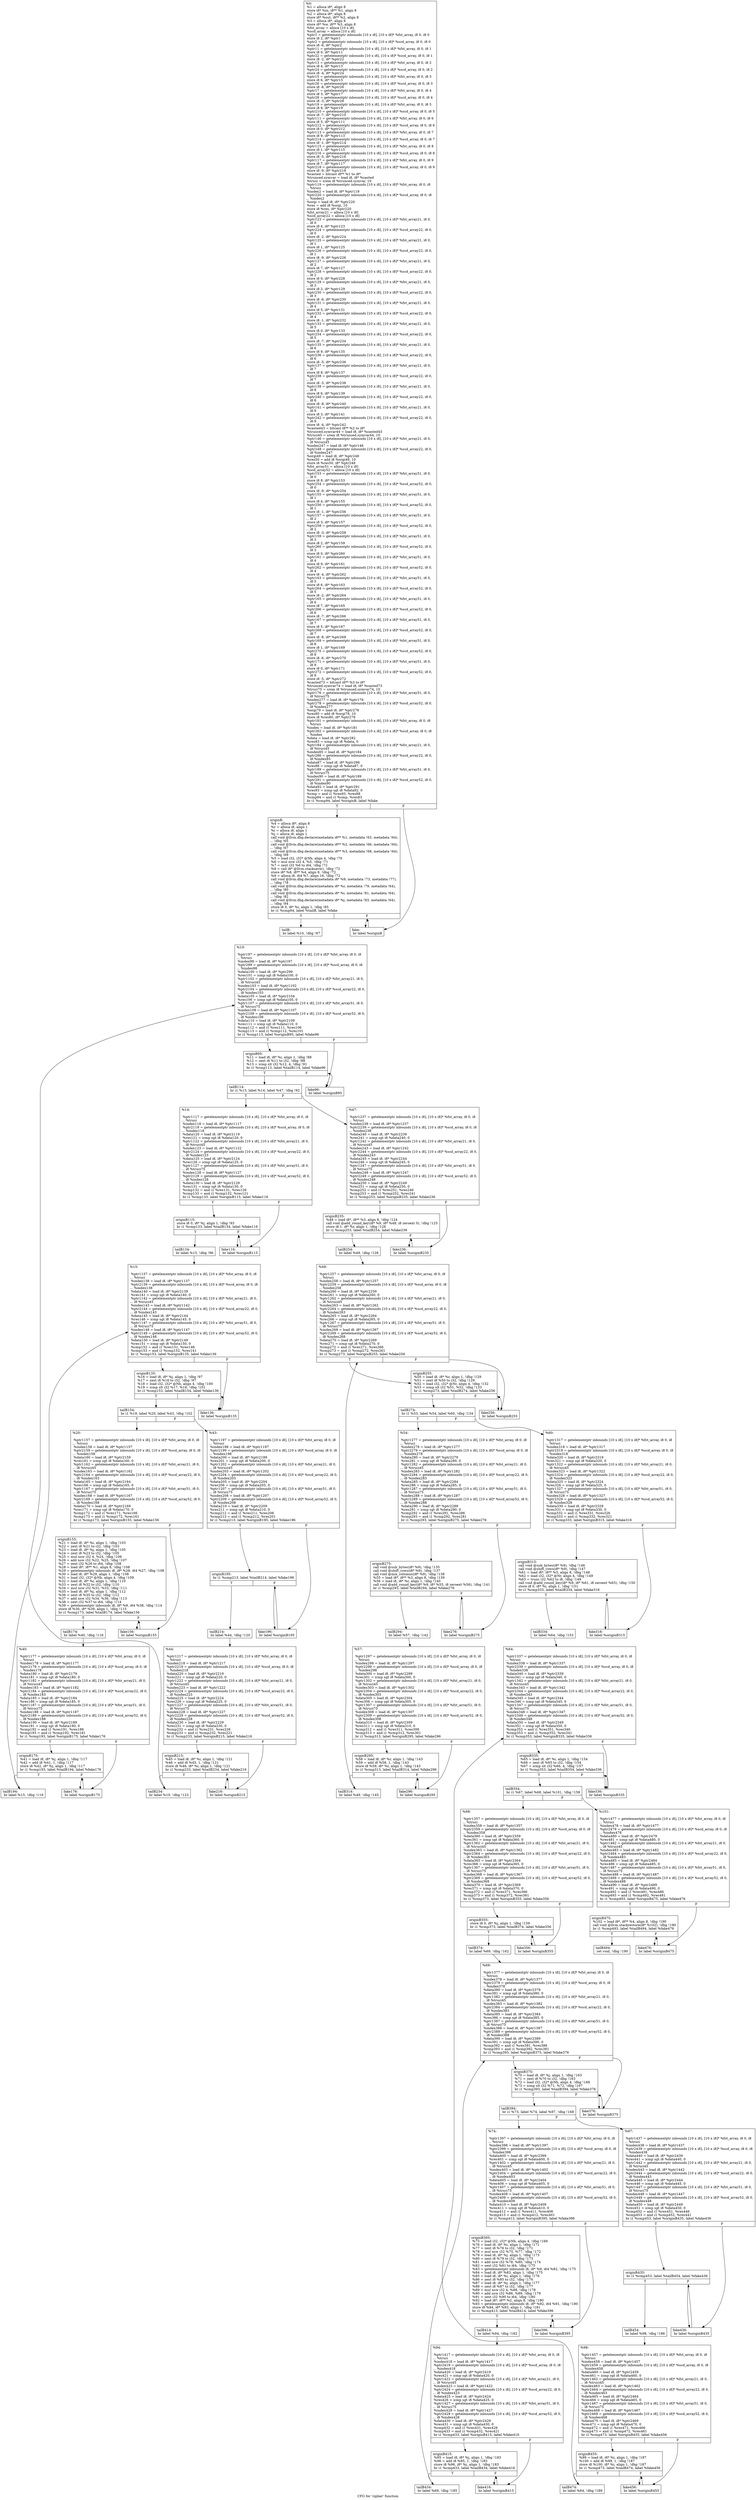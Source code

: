 digraph "CFG for 'cipher' function" {
	label="CFG for 'cipher' function";

	Node0x55a812589170 [shape=record,label="{%0:\l  %1 = alloca i8*, align 8\l  store i8* %in, i8** %1, align 8\l  %2 = alloca i8*, align 8\l  store i8* %out, i8** %2, align 8\l  %3 = alloca i8*, align 8\l  store i8* %w, i8** %3, align 8\l  %fst_array = alloca [10 x i8]\l  %scd_array = alloca [10 x i8]\l  %ptr1 = getelementptr inbounds [10 x i8], [10 x i8]* %fst_array, i8 0, i8 0\l  store i8 2, i8* %ptr1\l  %ptr2 = getelementptr inbounds [10 x i8], [10 x i8]* %scd_array, i8 0, i8 0\l  store i8 -6, i8* %ptr2\l  %ptr11 = getelementptr inbounds [10 x i8], [10 x i8]* %fst_array, i8 0, i8 1\l  store i8 0, i8* %ptr11\l  %ptr22 = getelementptr inbounds [10 x i8], [10 x i8]* %scd_array, i8 0, i8 1\l  store i8 -2, i8* %ptr22\l  %ptr13 = getelementptr inbounds [10 x i8], [10 x i8]* %fst_array, i8 0, i8 2\l  store i8 4, i8* %ptr13\l  %ptr24 = getelementptr inbounds [10 x i8], [10 x i8]* %scd_array, i8 0, i8 2\l  store i8 -4, i8* %ptr24\l  %ptr15 = getelementptr inbounds [10 x i8], [10 x i8]* %fst_array, i8 0, i8 3\l  store i8 6, i8* %ptr15\l  %ptr26 = getelementptr inbounds [10 x i8], [10 x i8]* %scd_array, i8 0, i8 3\l  store i8 -8, i8* %ptr26\l  %ptr17 = getelementptr inbounds [10 x i8], [10 x i8]* %fst_array, i8 0, i8 4\l  store i8 3, i8* %ptr17\l  %ptr28 = getelementptr inbounds [10 x i8], [10 x i8]* %scd_array, i8 0, i8 4\l  store i8 -3, i8* %ptr28\l  %ptr19 = getelementptr inbounds [10 x i8], [10 x i8]* %fst_array, i8 0, i8 5\l  store i8 8, i8* %ptr19\l  %ptr210 = getelementptr inbounds [10 x i8], [10 x i8]* %scd_array, i8 0, i8 5\l  store i8 -7, i8* %ptr210\l  %ptr111 = getelementptr inbounds [10 x i8], [10 x i8]* %fst_array, i8 0, i8 6\l  store i8 5, i8* %ptr111\l  %ptr212 = getelementptr inbounds [10 x i8], [10 x i8]* %scd_array, i8 0, i8 6\l  store i8 0, i8* %ptr212\l  %ptr113 = getelementptr inbounds [10 x i8], [10 x i8]* %fst_array, i8 0, i8 7\l  store i8 9, i8* %ptr113\l  %ptr214 = getelementptr inbounds [10 x i8], [10 x i8]* %scd_array, i8 0, i8 7\l  store i8 -1, i8* %ptr214\l  %ptr115 = getelementptr inbounds [10 x i8], [10 x i8]* %fst_array, i8 0, i8 8\l  store i8 1, i8* %ptr115\l  %ptr216 = getelementptr inbounds [10 x i8], [10 x i8]* %scd_array, i8 0, i8 8\l  store i8 -5, i8* %ptr216\l  %ptr117 = getelementptr inbounds [10 x i8], [10 x i8]* %fst_array, i8 0, i8 9\l  store i8 7, i8* %ptr117\l  %ptr218 = getelementptr inbounds [10 x i8], [10 x i8]* %scd_array, i8 0, i8 9\l  store i8 -9, i8* %ptr218\l  %casted = bitcast i8** %1 to i8*\l  %trunced.symvar = load i8, i8* %casted\l  %truci = srem i8 %trunced.symvar, 10\l  %ptr119 = getelementptr inbounds [10 x i8], [10 x i8]* %fst_array, i8 0, i8\l... %truci\l  %index2 = load i8, i8* %ptr119\l  %ptr220 = getelementptr inbounds [10 x i8], [10 x i8]* %scd_array, i8 0, i8\l... %index2\l  %orgi = load i8, i8* %ptr220\l  %res = add i8 %orgi, 10\l  store i8 %res, i8* %ptr220\l  %fst_array21 = alloca [10 x i8]\l  %scd_array22 = alloca [10 x i8]\l  %ptr123 = getelementptr inbounds [10 x i8], [10 x i8]* %fst_array21, i8 0,\l... i8 0\l  store i8 4, i8* %ptr123\l  %ptr224 = getelementptr inbounds [10 x i8], [10 x i8]* %scd_array22, i8 0,\l... i8 0\l  store i8 -2, i8* %ptr224\l  %ptr125 = getelementptr inbounds [10 x i8], [10 x i8]* %fst_array21, i8 0,\l... i8 1\l  store i8 1, i8* %ptr125\l  %ptr226 = getelementptr inbounds [10 x i8], [10 x i8]* %scd_array22, i8 0,\l... i8 1\l  store i8 -9, i8* %ptr226\l  %ptr127 = getelementptr inbounds [10 x i8], [10 x i8]* %fst_array21, i8 0,\l... i8 2\l  store i8 7, i8* %ptr127\l  %ptr228 = getelementptr inbounds [10 x i8], [10 x i8]* %scd_array22, i8 0,\l... i8 2\l  store i8 0, i8* %ptr228\l  %ptr129 = getelementptr inbounds [10 x i8], [10 x i8]* %fst_array21, i8 0,\l... i8 3\l  store i8 2, i8* %ptr129\l  %ptr230 = getelementptr inbounds [10 x i8], [10 x i8]* %scd_array22, i8 0,\l... i8 3\l  store i8 -6, i8* %ptr230\l  %ptr131 = getelementptr inbounds [10 x i8], [10 x i8]* %fst_array21, i8 0,\l... i8 4\l  store i8 5, i8* %ptr131\l  %ptr232 = getelementptr inbounds [10 x i8], [10 x i8]* %scd_array22, i8 0,\l... i8 4\l  store i8 -1, i8* %ptr232\l  %ptr133 = getelementptr inbounds [10 x i8], [10 x i8]* %fst_array21, i8 0,\l... i8 5\l  store i8 0, i8* %ptr133\l  %ptr234 = getelementptr inbounds [10 x i8], [10 x i8]* %scd_array22, i8 0,\l... i8 5\l  store i8 -7, i8* %ptr234\l  %ptr135 = getelementptr inbounds [10 x i8], [10 x i8]* %fst_array21, i8 0,\l... i8 6\l  store i8 9, i8* %ptr135\l  %ptr236 = getelementptr inbounds [10 x i8], [10 x i8]* %scd_array22, i8 0,\l... i8 6\l  store i8 -5, i8* %ptr236\l  %ptr137 = getelementptr inbounds [10 x i8], [10 x i8]* %fst_array21, i8 0,\l... i8 7\l  store i8 8, i8* %ptr137\l  %ptr238 = getelementptr inbounds [10 x i8], [10 x i8]* %scd_array22, i8 0,\l... i8 7\l  store i8 -3, i8* %ptr238\l  %ptr139 = getelementptr inbounds [10 x i8], [10 x i8]* %fst_array21, i8 0,\l... i8 8\l  store i8 6, i8* %ptr139\l  %ptr240 = getelementptr inbounds [10 x i8], [10 x i8]* %scd_array22, i8 0,\l... i8 8\l  store i8 -8, i8* %ptr240\l  %ptr141 = getelementptr inbounds [10 x i8], [10 x i8]* %fst_array21, i8 0,\l... i8 9\l  store i8 3, i8* %ptr141\l  %ptr242 = getelementptr inbounds [10 x i8], [10 x i8]* %scd_array22, i8 0,\l... i8 9\l  store i8 -4, i8* %ptr242\l  %casted43 = bitcast i8** %2 to i8*\l  %trunced.symvar44 = load i8, i8* %casted43\l  %truci45 = srem i8 %trunced.symvar44, 10\l  %ptr146 = getelementptr inbounds [10 x i8], [10 x i8]* %fst_array21, i8 0,\l... i8 %truci45\l  %index247 = load i8, i8* %ptr146\l  %ptr248 = getelementptr inbounds [10 x i8], [10 x i8]* %scd_array22, i8 0,\l... i8 %index247\l  %orgi49 = load i8, i8* %ptr248\l  %res50 = add i8 %orgi49, 10\l  store i8 %res50, i8* %ptr248\l  %fst_array51 = alloca [10 x i8]\l  %scd_array52 = alloca [10 x i8]\l  %ptr153 = getelementptr inbounds [10 x i8], [10 x i8]* %fst_array51, i8 0,\l... i8 0\l  store i8 8, i8* %ptr153\l  %ptr254 = getelementptr inbounds [10 x i8], [10 x i8]* %scd_array52, i8 0,\l... i8 0\l  store i8 -9, i8* %ptr254\l  %ptr155 = getelementptr inbounds [10 x i8], [10 x i8]* %fst_array51, i8 0,\l... i8 1\l  store i8 4, i8* %ptr155\l  %ptr256 = getelementptr inbounds [10 x i8], [10 x i8]* %scd_array52, i8 0,\l... i8 1\l  store i8 -1, i8* %ptr256\l  %ptr157 = getelementptr inbounds [10 x i8], [10 x i8]* %fst_array51, i8 0,\l... i8 2\l  store i8 3, i8* %ptr157\l  %ptr258 = getelementptr inbounds [10 x i8], [10 x i8]* %scd_array52, i8 0,\l... i8 2\l  store i8 -3, i8* %ptr258\l  %ptr159 = getelementptr inbounds [10 x i8], [10 x i8]* %fst_array51, i8 0,\l... i8 3\l  store i8 2, i8* %ptr159\l  %ptr260 = getelementptr inbounds [10 x i8], [10 x i8]* %scd_array52, i8 0,\l... i8 3\l  store i8 0, i8* %ptr260\l  %ptr161 = getelementptr inbounds [10 x i8], [10 x i8]* %fst_array51, i8 0,\l... i8 4\l  store i8 9, i8* %ptr161\l  %ptr262 = getelementptr inbounds [10 x i8], [10 x i8]* %scd_array52, i8 0,\l... i8 4\l  store i8 -4, i8* %ptr262\l  %ptr163 = getelementptr inbounds [10 x i8], [10 x i8]* %fst_array51, i8 0,\l... i8 5\l  store i8 6, i8* %ptr163\l  %ptr264 = getelementptr inbounds [10 x i8], [10 x i8]* %scd_array52, i8 0,\l... i8 5\l  store i8 -2, i8* %ptr264\l  %ptr165 = getelementptr inbounds [10 x i8], [10 x i8]* %fst_array51, i8 0,\l... i8 6\l  store i8 7, i8* %ptr165\l  %ptr266 = getelementptr inbounds [10 x i8], [10 x i8]* %scd_array52, i8 0,\l... i8 6\l  store i8 -7, i8* %ptr266\l  %ptr167 = getelementptr inbounds [10 x i8], [10 x i8]* %fst_array51, i8 0,\l... i8 7\l  store i8 5, i8* %ptr167\l  %ptr268 = getelementptr inbounds [10 x i8], [10 x i8]* %scd_array52, i8 0,\l... i8 7\l  store i8 -8, i8* %ptr268\l  %ptr169 = getelementptr inbounds [10 x i8], [10 x i8]* %fst_array51, i8 0,\l... i8 8\l  store i8 1, i8* %ptr169\l  %ptr270 = getelementptr inbounds [10 x i8], [10 x i8]* %scd_array52, i8 0,\l... i8 8\l  store i8 -6, i8* %ptr270\l  %ptr171 = getelementptr inbounds [10 x i8], [10 x i8]* %fst_array51, i8 0,\l... i8 9\l  store i8 0, i8* %ptr171\l  %ptr272 = getelementptr inbounds [10 x i8], [10 x i8]* %scd_array52, i8 0,\l... i8 9\l  store i8 -5, i8* %ptr272\l  %casted73 = bitcast i8** %3 to i8*\l  %trunced.symvar74 = load i8, i8* %casted73\l  %truci75 = srem i8 %trunced.symvar74, 10\l  %ptr176 = getelementptr inbounds [10 x i8], [10 x i8]* %fst_array51, i8 0,\l... i8 %truci75\l  %index277 = load i8, i8* %ptr176\l  %ptr278 = getelementptr inbounds [10 x i8], [10 x i8]* %scd_array52, i8 0,\l... i8 %index277\l  %orgi79 = load i8, i8* %ptr278\l  %res80 = add i8 %orgi79, 10\l  store i8 %res80, i8* %ptr278\l  %ptr181 = getelementptr inbounds [10 x i8], [10 x i8]* %fst_array, i8 0, i8\l... %truci\l  %index = load i8, i8* %ptr181\l  %ptr282 = getelementptr inbounds [10 x i8], [10 x i8]* %scd_array, i8 0, i8\l... %index\l  %data = load i8, i8* %ptr282\l  %res83 = icmp sgt i8 %data, 0\l  %ptr184 = getelementptr inbounds [10 x i8], [10 x i8]* %fst_array21, i8 0,\l... i8 %truci45\l  %index85 = load i8, i8* %ptr184\l  %ptr286 = getelementptr inbounds [10 x i8], [10 x i8]* %scd_array22, i8 0,\l... i8 %index85\l  %data87 = load i8, i8* %ptr286\l  %res88 = icmp sgt i8 %data87, 0\l  %ptr189 = getelementptr inbounds [10 x i8], [10 x i8]* %fst_array51, i8 0,\l... i8 %truci75\l  %index90 = load i8, i8* %ptr189\l  %ptr291 = getelementptr inbounds [10 x i8], [10 x i8]* %scd_array52, i8 0,\l... i8 %index90\l  %data92 = load i8, i8* %ptr291\l  %res93 = icmp sgt i8 %data92, 0\l  %cmp = and i1 %res93, %res88\l  %cmp94 = and i1 %cmp, %res83\l  br i1 %cmp94, label %originB, label %fake\l|{<s0>T|<s1>F}}"];
	Node0x55a812589170:s0 -> Node0x55a8125891c0;
	Node0x55a812589170:s1 -> Node0x55a8125aa100;
	Node0x55a8125891c0 [shape=record,label="{originB:                                          \l  %4 = alloca i8*, align 8\l  %r = alloca i8, align 1\l  %i = alloca i8, align 1\l  %j = alloca i8, align 1\l  call void @llvm.dbg.declare(metadata i8** %1, metadata !63, metadata !64),\l... !dbg !65\l  call void @llvm.dbg.declare(metadata i8** %2, metadata !66, metadata !64),\l... !dbg !67\l  call void @llvm.dbg.declare(metadata i8** %3, metadata !68, metadata !64),\l... !dbg !69\l  %5 = load i32, i32* @Nb, align 4, !dbg !70\l  %6 = mul nsw i32 4, %5, !dbg !71\l  %7 = zext i32 %6 to i64, !dbg !72\l  %8 = call i8* @llvm.stacksave(), !dbg !72\l  store i8* %8, i8** %4, align 8, !dbg !72\l  %9 = alloca i8, i64 %7, align 16, !dbg !72\l  call void @llvm.dbg.declare(metadata i8* %9, metadata !73, metadata !77),\l... !dbg !78\l  call void @llvm.dbg.declare(metadata i8* %r, metadata !79, metadata !64),\l... !dbg !80\l  call void @llvm.dbg.declare(metadata i8* %i, metadata !81, metadata !64),\l... !dbg !82\l  call void @llvm.dbg.declare(metadata i8* %j, metadata !83, metadata !64),\l... !dbg !84\l  store i8 0, i8* %i, align 1, !dbg !85\l  br i1 %cmp94, label %tailB, label %fake\l|{<s0>T|<s1>F}}"];
	Node0x55a8125891c0:s0 -> Node0x55a812589210;
	Node0x55a8125891c0:s1 -> Node0x55a8125aa100;
	Node0x55a812589210 [shape=record,label="{tailB:                                            \l  br label %10, !dbg !87\l}"];
	Node0x55a812589210 -> Node0x55a812589260;
	Node0x55a812589260 [shape=record,label="{%10:\l\l  %ptr197 = getelementptr inbounds [10 x i8], [10 x i8]* %fst_array, i8 0, i8\l... %truci\l  %index98 = load i8, i8* %ptr197\l  %ptr299 = getelementptr inbounds [10 x i8], [10 x i8]* %scd_array, i8 0, i8\l... %index98\l  %data100 = load i8, i8* %ptr299\l  %res101 = icmp sgt i8 %data100, 0\l  %ptr1102 = getelementptr inbounds [10 x i8], [10 x i8]* %fst_array21, i8 0,\l... i8 %truci45\l  %index103 = load i8, i8* %ptr1102\l  %ptr2104 = getelementptr inbounds [10 x i8], [10 x i8]* %scd_array22, i8 0,\l... i8 %index103\l  %data105 = load i8, i8* %ptr2104\l  %res106 = icmp sgt i8 %data105, 0\l  %ptr1107 = getelementptr inbounds [10 x i8], [10 x i8]* %fst_array51, i8 0,\l... i8 %truci75\l  %index108 = load i8, i8* %ptr1107\l  %ptr2109 = getelementptr inbounds [10 x i8], [10 x i8]* %scd_array52, i8 0,\l... i8 %index108\l  %data110 = load i8, i8* %ptr2109\l  %res111 = icmp sgt i8 %data110, 0\l  %cmp112 = and i1 %res111, %res106\l  %cmp113 = and i1 %cmp112, %res101\l  br i1 %cmp113, label %originB95, label %fake96\l|{<s0>T|<s1>F}}"];
	Node0x55a812589260:s0 -> Node0x55a8125a8e90;
	Node0x55a812589260:s1 -> Node0x55a8125aa150;
	Node0x55a8125a8e90 [shape=record,label="{originB95:                                        \l  %11 = load i8, i8* %i, align 1, !dbg !88\l  %12 = zext i8 %11 to i32, !dbg !88\l  %13 = icmp slt i32 %12, 4, !dbg !91\l  br i1 %cmp113, label %tailB114, label %fake96\l|{<s0>T|<s1>F}}"];
	Node0x55a8125a8e90:s0 -> Node0x55a8125a8ee0;
	Node0x55a8125a8e90:s1 -> Node0x55a8125aa150;
	Node0x55a8125a8ee0 [shape=record,label="{tailB114:                                         \l  br i1 %13, label %14, label %47, !dbg !92\l|{<s0>T|<s1>F}}"];
	Node0x55a8125a8ee0:s0 -> Node0x55a8125a8f30;
	Node0x55a8125a8ee0:s1 -> Node0x55a8125a94d0;
	Node0x55a8125a8f30 [shape=record,label="{%14:\l\l  %ptr1117 = getelementptr inbounds [10 x i8], [10 x i8]* %fst_array, i8 0, i8\l... %truci\l  %index118 = load i8, i8* %ptr1117\l  %ptr2119 = getelementptr inbounds [10 x i8], [10 x i8]* %scd_array, i8 0, i8\l... %index118\l  %data120 = load i8, i8* %ptr2119\l  %res121 = icmp sgt i8 %data120, 0\l  %ptr1122 = getelementptr inbounds [10 x i8], [10 x i8]* %fst_array21, i8 0,\l... i8 %truci45\l  %index123 = load i8, i8* %ptr1122\l  %ptr2124 = getelementptr inbounds [10 x i8], [10 x i8]* %scd_array22, i8 0,\l... i8 %index123\l  %data125 = load i8, i8* %ptr2124\l  %res126 = icmp sgt i8 %data125, 0\l  %ptr1127 = getelementptr inbounds [10 x i8], [10 x i8]* %fst_array51, i8 0,\l... i8 %truci75\l  %index128 = load i8, i8* %ptr1127\l  %ptr2129 = getelementptr inbounds [10 x i8], [10 x i8]* %scd_array52, i8 0,\l... i8 %index128\l  %data130 = load i8, i8* %ptr2129\l  %res131 = icmp sgt i8 %data130, 0\l  %cmp132 = and i1 %res131, %res126\l  %cmp133 = and i1 %cmp132, %res121\l  br i1 %cmp133, label %originB115, label %fake116\l|{<s0>T|<s1>F}}"];
	Node0x55a8125a8f30:s0 -> Node0x55a8125a8f80;
	Node0x55a8125a8f30:s1 -> Node0x55a8125aa1a0;
	Node0x55a8125a8f80 [shape=record,label="{originB115:                                       \l  store i8 0, i8* %j, align 1, !dbg !93\l  br i1 %cmp133, label %tailB134, label %fake116\l|{<s0>T|<s1>F}}"];
	Node0x55a8125a8f80:s0 -> Node0x55a8125a8fd0;
	Node0x55a8125a8f80:s1 -> Node0x55a8125aa1a0;
	Node0x55a8125a8fd0 [shape=record,label="{tailB134:                                         \l  br label %15, !dbg !96\l}"];
	Node0x55a8125a8fd0 -> Node0x55a8125a9020;
	Node0x55a8125a9020 [shape=record,label="{%15:\l\l  %ptr1137 = getelementptr inbounds [10 x i8], [10 x i8]* %fst_array, i8 0, i8\l... %truci\l  %index138 = load i8, i8* %ptr1137\l  %ptr2139 = getelementptr inbounds [10 x i8], [10 x i8]* %scd_array, i8 0, i8\l... %index138\l  %data140 = load i8, i8* %ptr2139\l  %res141 = icmp sgt i8 %data140, 0\l  %ptr1142 = getelementptr inbounds [10 x i8], [10 x i8]* %fst_array21, i8 0,\l... i8 %truci45\l  %index143 = load i8, i8* %ptr1142\l  %ptr2144 = getelementptr inbounds [10 x i8], [10 x i8]* %scd_array22, i8 0,\l... i8 %index143\l  %data145 = load i8, i8* %ptr2144\l  %res146 = icmp sgt i8 %data145, 0\l  %ptr1147 = getelementptr inbounds [10 x i8], [10 x i8]* %fst_array51, i8 0,\l... i8 %truci75\l  %index148 = load i8, i8* %ptr1147\l  %ptr2149 = getelementptr inbounds [10 x i8], [10 x i8]* %scd_array52, i8 0,\l... i8 %index148\l  %data150 = load i8, i8* %ptr2149\l  %res151 = icmp sgt i8 %data150, 0\l  %cmp152 = and i1 %res151, %res146\l  %cmp153 = and i1 %cmp152, %res141\l  br i1 %cmp153, label %originB135, label %fake136\l|{<s0>T|<s1>F}}"];
	Node0x55a8125a9020:s0 -> Node0x55a8125a9070;
	Node0x55a8125a9020:s1 -> Node0x55a8125aa1f0;
	Node0x55a8125a9070 [shape=record,label="{originB135:                                       \l  %16 = load i8, i8* %j, align 1, !dbg !97\l  %17 = zext i8 %16 to i32, !dbg !97\l  %18 = load i32, i32* @Nb, align 4, !dbg !100\l  %19 = icmp slt i32 %17, %18, !dbg !101\l  br i1 %cmp153, label %tailB154, label %fake136\l|{<s0>T|<s1>F}}"];
	Node0x55a8125a9070:s0 -> Node0x55a8125a90c0;
	Node0x55a8125a9070:s1 -> Node0x55a8125aa1f0;
	Node0x55a8125a90c0 [shape=record,label="{tailB154:                                         \l  br i1 %19, label %20, label %43, !dbg !102\l|{<s0>T|<s1>F}}"];
	Node0x55a8125a90c0:s0 -> Node0x55a8125a9110;
	Node0x55a8125a90c0:s1 -> Node0x55a8125a92f0;
	Node0x55a8125a9110 [shape=record,label="{%20:\l\l  %ptr1157 = getelementptr inbounds [10 x i8], [10 x i8]* %fst_array, i8 0, i8\l... %truci\l  %index158 = load i8, i8* %ptr1157\l  %ptr2159 = getelementptr inbounds [10 x i8], [10 x i8]* %scd_array, i8 0, i8\l... %index158\l  %data160 = load i8, i8* %ptr2159\l  %res161 = icmp sgt i8 %data160, 0\l  %ptr1162 = getelementptr inbounds [10 x i8], [10 x i8]* %fst_array21, i8 0,\l... i8 %truci45\l  %index163 = load i8, i8* %ptr1162\l  %ptr2164 = getelementptr inbounds [10 x i8], [10 x i8]* %scd_array22, i8 0,\l... i8 %index163\l  %data165 = load i8, i8* %ptr2164\l  %res166 = icmp sgt i8 %data165, 0\l  %ptr1167 = getelementptr inbounds [10 x i8], [10 x i8]* %fst_array51, i8 0,\l... i8 %truci75\l  %index168 = load i8, i8* %ptr1167\l  %ptr2169 = getelementptr inbounds [10 x i8], [10 x i8]* %scd_array52, i8 0,\l... i8 %index168\l  %data170 = load i8, i8* %ptr2169\l  %res171 = icmp sgt i8 %data170, 0\l  %cmp172 = and i1 %res171, %res166\l  %cmp173 = and i1 %cmp172, %res161\l  br i1 %cmp173, label %originB155, label %fake156\l|{<s0>T|<s1>F}}"];
	Node0x55a8125a9110:s0 -> Node0x55a8125a9160;
	Node0x55a8125a9110:s1 -> Node0x55a8125aa240;
	Node0x55a8125a9160 [shape=record,label="{originB155:                                       \l  %21 = load i8, i8* %i, align 1, !dbg !103\l  %22 = zext i8 %21 to i32, !dbg !103\l  %23 = load i8, i8* %j, align 1, !dbg !105\l  %24 = zext i8 %23 to i32, !dbg !105\l  %25 = mul nsw i32 4, %24, !dbg !106\l  %26 = add nsw i32 %22, %25, !dbg !107\l  %27 = sext i32 %26 to i64, !dbg !108\l  %28 = load i8*, i8** %1, align 8, !dbg !108\l  %29 = getelementptr inbounds i8, i8* %28, i64 %27, !dbg !108\l  %30 = load i8, i8* %29, align 1, !dbg !108\l  %31 = load i32, i32* @Nb, align 4, !dbg !109\l  %32 = load i8, i8* %i, align 1, !dbg !110\l  %33 = zext i8 %32 to i32, !dbg !110\l  %34 = mul nsw i32 %31, %33, !dbg !111\l  %35 = load i8, i8* %j, align 1, !dbg !112\l  %36 = zext i8 %35 to i32, !dbg !112\l  %37 = add nsw i32 %34, %36, !dbg !113\l  %38 = sext i32 %37 to i64, !dbg !114\l  %39 = getelementptr inbounds i8, i8* %9, i64 %38, !dbg !114\l  store i8 %30, i8* %39, align 1, !dbg !115\l  br i1 %cmp173, label %tailB174, label %fake156\l|{<s0>T|<s1>F}}"];
	Node0x55a8125a9160:s0 -> Node0x55a8125a91b0;
	Node0x55a8125a9160:s1 -> Node0x55a8125aa240;
	Node0x55a8125a91b0 [shape=record,label="{tailB174:                                         \l  br label %40, !dbg !116\l}"];
	Node0x55a8125a91b0 -> Node0x55a8125a9200;
	Node0x55a8125a9200 [shape=record,label="{%40:\l\l  %ptr1177 = getelementptr inbounds [10 x i8], [10 x i8]* %fst_array, i8 0, i8\l... %truci\l  %index178 = load i8, i8* %ptr1177\l  %ptr2179 = getelementptr inbounds [10 x i8], [10 x i8]* %scd_array, i8 0, i8\l... %index178\l  %data180 = load i8, i8* %ptr2179\l  %res181 = icmp sgt i8 %data180, 0\l  %ptr1182 = getelementptr inbounds [10 x i8], [10 x i8]* %fst_array21, i8 0,\l... i8 %truci45\l  %index183 = load i8, i8* %ptr1182\l  %ptr2184 = getelementptr inbounds [10 x i8], [10 x i8]* %scd_array22, i8 0,\l... i8 %index183\l  %data185 = load i8, i8* %ptr2184\l  %res186 = icmp sgt i8 %data185, 0\l  %ptr1187 = getelementptr inbounds [10 x i8], [10 x i8]* %fst_array51, i8 0,\l... i8 %truci75\l  %index188 = load i8, i8* %ptr1187\l  %ptr2189 = getelementptr inbounds [10 x i8], [10 x i8]* %scd_array52, i8 0,\l... i8 %index188\l  %data190 = load i8, i8* %ptr2189\l  %res191 = icmp sgt i8 %data190, 0\l  %cmp192 = and i1 %res191, %res186\l  %cmp193 = and i1 %cmp192, %res181\l  br i1 %cmp193, label %originB175, label %fake176\l|{<s0>T|<s1>F}}"];
	Node0x55a8125a9200:s0 -> Node0x55a8125a9250;
	Node0x55a8125a9200:s1 -> Node0x55a8125aa290;
	Node0x55a8125a9250 [shape=record,label="{originB175:                                       \l  %41 = load i8, i8* %j, align 1, !dbg !117\l  %42 = add i8 %41, 1, !dbg !117\l  store i8 %42, i8* %j, align 1, !dbg !117\l  br i1 %cmp193, label %tailB194, label %fake176\l|{<s0>T|<s1>F}}"];
	Node0x55a8125a9250:s0 -> Node0x55a8125a92a0;
	Node0x55a8125a9250:s1 -> Node0x55a8125aa290;
	Node0x55a8125a92a0 [shape=record,label="{tailB194:                                         \l  br label %15, !dbg !119\l}"];
	Node0x55a8125a92a0 -> Node0x55a8125a9020;
	Node0x55a8125a92f0 [shape=record,label="{%43:\l\l  %ptr1197 = getelementptr inbounds [10 x i8], [10 x i8]* %fst_array, i8 0, i8\l... %truci\l  %index198 = load i8, i8* %ptr1197\l  %ptr2199 = getelementptr inbounds [10 x i8], [10 x i8]* %scd_array, i8 0, i8\l... %index198\l  %data200 = load i8, i8* %ptr2199\l  %res201 = icmp sgt i8 %data200, 0\l  %ptr1202 = getelementptr inbounds [10 x i8], [10 x i8]* %fst_array21, i8 0,\l... i8 %truci45\l  %index203 = load i8, i8* %ptr1202\l  %ptr2204 = getelementptr inbounds [10 x i8], [10 x i8]* %scd_array22, i8 0,\l... i8 %index203\l  %data205 = load i8, i8* %ptr2204\l  %res206 = icmp sgt i8 %data205, 0\l  %ptr1207 = getelementptr inbounds [10 x i8], [10 x i8]* %fst_array51, i8 0,\l... i8 %truci75\l  %index208 = load i8, i8* %ptr1207\l  %ptr2209 = getelementptr inbounds [10 x i8], [10 x i8]* %scd_array52, i8 0,\l... i8 %index208\l  %data210 = load i8, i8* %ptr2209\l  %res211 = icmp sgt i8 %data210, 0\l  %cmp212 = and i1 %res211, %res206\l  %cmp213 = and i1 %cmp212, %res201\l  br i1 %cmp213, label %originB195, label %fake196\l|{<s0>T|<s1>F}}"];
	Node0x55a8125a92f0:s0 -> Node0x55a8125a9340;
	Node0x55a8125a92f0:s1 -> Node0x55a8125aa2e0;
	Node0x55a8125a9340 [shape=record,label="{originB195:                                       \l  br i1 %cmp213, label %tailB214, label %fake196\l|{<s0>T|<s1>F}}"];
	Node0x55a8125a9340:s0 -> Node0x55a8125a9390;
	Node0x55a8125a9340:s1 -> Node0x55a8125aa2e0;
	Node0x55a8125a9390 [shape=record,label="{tailB214:                                         \l  br label %44, !dbg !120\l}"];
	Node0x55a8125a9390 -> Node0x55a8125a93e0;
	Node0x55a8125a93e0 [shape=record,label="{%44:\l\l  %ptr1217 = getelementptr inbounds [10 x i8], [10 x i8]* %fst_array, i8 0, i8\l... %truci\l  %index218 = load i8, i8* %ptr1217\l  %ptr2219 = getelementptr inbounds [10 x i8], [10 x i8]* %scd_array, i8 0, i8\l... %index218\l  %data220 = load i8, i8* %ptr2219\l  %res221 = icmp sgt i8 %data220, 0\l  %ptr1222 = getelementptr inbounds [10 x i8], [10 x i8]* %fst_array21, i8 0,\l... i8 %truci45\l  %index223 = load i8, i8* %ptr1222\l  %ptr2224 = getelementptr inbounds [10 x i8], [10 x i8]* %scd_array22, i8 0,\l... i8 %index223\l  %data225 = load i8, i8* %ptr2224\l  %res226 = icmp sgt i8 %data225, 0\l  %ptr1227 = getelementptr inbounds [10 x i8], [10 x i8]* %fst_array51, i8 0,\l... i8 %truci75\l  %index228 = load i8, i8* %ptr1227\l  %ptr2229 = getelementptr inbounds [10 x i8], [10 x i8]* %scd_array52, i8 0,\l... i8 %index228\l  %data230 = load i8, i8* %ptr2229\l  %res231 = icmp sgt i8 %data230, 0\l  %cmp232 = and i1 %res231, %res226\l  %cmp233 = and i1 %cmp232, %res221\l  br i1 %cmp233, label %originB215, label %fake216\l|{<s0>T|<s1>F}}"];
	Node0x55a8125a93e0:s0 -> Node0x55a8125a9430;
	Node0x55a8125a93e0:s1 -> Node0x55a8125aa330;
	Node0x55a8125a9430 [shape=record,label="{originB215:                                       \l  %45 = load i8, i8* %i, align 1, !dbg !121\l  %46 = add i8 %45, 1, !dbg !121\l  store i8 %46, i8* %i, align 1, !dbg !121\l  br i1 %cmp233, label %tailB234, label %fake216\l|{<s0>T|<s1>F}}"];
	Node0x55a8125a9430:s0 -> Node0x55a8125a9480;
	Node0x55a8125a9430:s1 -> Node0x55a8125aa330;
	Node0x55a8125a9480 [shape=record,label="{tailB234:                                         \l  br label %10, !dbg !123\l}"];
	Node0x55a8125a9480 -> Node0x55a812589260;
	Node0x55a8125a94d0 [shape=record,label="{%47:\l\l  %ptr1237 = getelementptr inbounds [10 x i8], [10 x i8]* %fst_array, i8 0, i8\l... %truci\l  %index238 = load i8, i8* %ptr1237\l  %ptr2239 = getelementptr inbounds [10 x i8], [10 x i8]* %scd_array, i8 0, i8\l... %index238\l  %data240 = load i8, i8* %ptr2239\l  %res241 = icmp sgt i8 %data240, 0\l  %ptr1242 = getelementptr inbounds [10 x i8], [10 x i8]* %fst_array21, i8 0,\l... i8 %truci45\l  %index243 = load i8, i8* %ptr1242\l  %ptr2244 = getelementptr inbounds [10 x i8], [10 x i8]* %scd_array22, i8 0,\l... i8 %index243\l  %data245 = load i8, i8* %ptr2244\l  %res246 = icmp sgt i8 %data245, 0\l  %ptr1247 = getelementptr inbounds [10 x i8], [10 x i8]* %fst_array51, i8 0,\l... i8 %truci75\l  %index248 = load i8, i8* %ptr1247\l  %ptr2249 = getelementptr inbounds [10 x i8], [10 x i8]* %scd_array52, i8 0,\l... i8 %index248\l  %data250 = load i8, i8* %ptr2249\l  %res251 = icmp sgt i8 %data250, 0\l  %cmp252 = and i1 %res251, %res246\l  %cmp253 = and i1 %cmp252, %res241\l  br i1 %cmp253, label %originB235, label %fake236\l|{<s0>T|<s1>F}}"];
	Node0x55a8125a94d0:s0 -> Node0x55a8125a9520;
	Node0x55a8125a94d0:s1 -> Node0x55a8125aa380;
	Node0x55a8125a9520 [shape=record,label="{originB235:                                       \l  %48 = load i8*, i8** %3, align 8, !dbg !124\l  call void @add_round_key(i8* %9, i8* %48, i8 zeroext 0), !dbg !125\l  store i8 1, i8* %r, align 1, !dbg !126\l  br i1 %cmp253, label %tailB254, label %fake236\l|{<s0>T|<s1>F}}"];
	Node0x55a8125a9520:s0 -> Node0x55a8125a9570;
	Node0x55a8125a9520:s1 -> Node0x55a8125aa380;
	Node0x55a8125a9570 [shape=record,label="{tailB254:                                         \l  br label %49, !dbg !128\l}"];
	Node0x55a8125a9570 -> Node0x55a8125a95c0;
	Node0x55a8125a95c0 [shape=record,label="{%49:\l\l  %ptr1257 = getelementptr inbounds [10 x i8], [10 x i8]* %fst_array, i8 0, i8\l... %truci\l  %index258 = load i8, i8* %ptr1257\l  %ptr2259 = getelementptr inbounds [10 x i8], [10 x i8]* %scd_array, i8 0, i8\l... %index258\l  %data260 = load i8, i8* %ptr2259\l  %res261 = icmp sgt i8 %data260, 0\l  %ptr1262 = getelementptr inbounds [10 x i8], [10 x i8]* %fst_array21, i8 0,\l... i8 %truci45\l  %index263 = load i8, i8* %ptr1262\l  %ptr2264 = getelementptr inbounds [10 x i8], [10 x i8]* %scd_array22, i8 0,\l... i8 %index263\l  %data265 = load i8, i8* %ptr2264\l  %res266 = icmp sgt i8 %data265, 0\l  %ptr1267 = getelementptr inbounds [10 x i8], [10 x i8]* %fst_array51, i8 0,\l... i8 %truci75\l  %index268 = load i8, i8* %ptr1267\l  %ptr2269 = getelementptr inbounds [10 x i8], [10 x i8]* %scd_array52, i8 0,\l... i8 %index268\l  %data270 = load i8, i8* %ptr2269\l  %res271 = icmp sgt i8 %data270, 0\l  %cmp272 = and i1 %res271, %res266\l  %cmp273 = and i1 %cmp272, %res261\l  br i1 %cmp273, label %originB255, label %fake256\l|{<s0>T|<s1>F}}"];
	Node0x55a8125a95c0:s0 -> Node0x55a8125a9610;
	Node0x55a8125a95c0:s1 -> Node0x55a8125aa3d0;
	Node0x55a8125a9610 [shape=record,label="{originB255:                                       \l  %50 = load i8, i8* %r, align 1, !dbg !129\l  %51 = zext i8 %50 to i32, !dbg !129\l  %52 = load i32, i32* @Nr, align 4, !dbg !132\l  %53 = icmp slt i32 %51, %52, !dbg !133\l  br i1 %cmp273, label %tailB274, label %fake256\l|{<s0>T|<s1>F}}"];
	Node0x55a8125a9610:s0 -> Node0x55a8125a9660;
	Node0x55a8125a9610:s1 -> Node0x55a8125aa3d0;
	Node0x55a8125a9660 [shape=record,label="{tailB274:                                         \l  br i1 %53, label %54, label %60, !dbg !134\l|{<s0>T|<s1>F}}"];
	Node0x55a8125a9660:s0 -> Node0x55a8125a96b0;
	Node0x55a8125a9660:s1 -> Node0x55a8125a9890;
	Node0x55a8125a96b0 [shape=record,label="{%54:\l\l  %ptr1277 = getelementptr inbounds [10 x i8], [10 x i8]* %fst_array, i8 0, i8\l... %truci\l  %index278 = load i8, i8* %ptr1277\l  %ptr2279 = getelementptr inbounds [10 x i8], [10 x i8]* %scd_array, i8 0, i8\l... %index278\l  %data280 = load i8, i8* %ptr2279\l  %res281 = icmp sgt i8 %data280, 0\l  %ptr1282 = getelementptr inbounds [10 x i8], [10 x i8]* %fst_array21, i8 0,\l... i8 %truci45\l  %index283 = load i8, i8* %ptr1282\l  %ptr2284 = getelementptr inbounds [10 x i8], [10 x i8]* %scd_array22, i8 0,\l... i8 %index283\l  %data285 = load i8, i8* %ptr2284\l  %res286 = icmp sgt i8 %data285, 0\l  %ptr1287 = getelementptr inbounds [10 x i8], [10 x i8]* %fst_array51, i8 0,\l... i8 %truci75\l  %index288 = load i8, i8* %ptr1287\l  %ptr2289 = getelementptr inbounds [10 x i8], [10 x i8]* %scd_array52, i8 0,\l... i8 %index288\l  %data290 = load i8, i8* %ptr2289\l  %res291 = icmp sgt i8 %data290, 0\l  %cmp292 = and i1 %res291, %res286\l  %cmp293 = and i1 %cmp292, %res281\l  br i1 %cmp293, label %originB275, label %fake276\l|{<s0>T|<s1>F}}"];
	Node0x55a8125a96b0:s0 -> Node0x55a8125a9700;
	Node0x55a8125a96b0:s1 -> Node0x55a8125aa420;
	Node0x55a8125a9700 [shape=record,label="{originB275:                                       \l  call void @sub_bytes(i8* %9), !dbg !135\l  call void @shift_rows(i8* %9), !dbg !137\l  call void @mix_columns(i8* %9), !dbg !138\l  %55 = load i8*, i8** %3, align 8, !dbg !139\l  %56 = load i8, i8* %r, align 1, !dbg !140\l  call void @add_round_key(i8* %9, i8* %55, i8 zeroext %56), !dbg !141\l  br i1 %cmp293, label %tailB294, label %fake276\l|{<s0>T|<s1>F}}"];
	Node0x55a8125a9700:s0 -> Node0x55a8125a9750;
	Node0x55a8125a9700:s1 -> Node0x55a8125aa420;
	Node0x55a8125a9750 [shape=record,label="{tailB294:                                         \l  br label %57, !dbg !142\l}"];
	Node0x55a8125a9750 -> Node0x55a8125a97a0;
	Node0x55a8125a97a0 [shape=record,label="{%57:\l\l  %ptr1297 = getelementptr inbounds [10 x i8], [10 x i8]* %fst_array, i8 0, i8\l... %truci\l  %index298 = load i8, i8* %ptr1297\l  %ptr2299 = getelementptr inbounds [10 x i8], [10 x i8]* %scd_array, i8 0, i8\l... %index298\l  %data300 = load i8, i8* %ptr2299\l  %res301 = icmp sgt i8 %data300, 0\l  %ptr1302 = getelementptr inbounds [10 x i8], [10 x i8]* %fst_array21, i8 0,\l... i8 %truci45\l  %index303 = load i8, i8* %ptr1302\l  %ptr2304 = getelementptr inbounds [10 x i8], [10 x i8]* %scd_array22, i8 0,\l... i8 %index303\l  %data305 = load i8, i8* %ptr2304\l  %res306 = icmp sgt i8 %data305, 0\l  %ptr1307 = getelementptr inbounds [10 x i8], [10 x i8]* %fst_array51, i8 0,\l... i8 %truci75\l  %index308 = load i8, i8* %ptr1307\l  %ptr2309 = getelementptr inbounds [10 x i8], [10 x i8]* %scd_array52, i8 0,\l... i8 %index308\l  %data310 = load i8, i8* %ptr2309\l  %res311 = icmp sgt i8 %data310, 0\l  %cmp312 = and i1 %res311, %res306\l  %cmp313 = and i1 %cmp312, %res301\l  br i1 %cmp313, label %originB295, label %fake296\l|{<s0>T|<s1>F}}"];
	Node0x55a8125a97a0:s0 -> Node0x55a8125a97f0;
	Node0x55a8125a97a0:s1 -> Node0x55a8125aa470;
	Node0x55a8125a97f0 [shape=record,label="{originB295:                                       \l  %58 = load i8, i8* %r, align 1, !dbg !143\l  %59 = add i8 %58, 1, !dbg !143\l  store i8 %59, i8* %r, align 1, !dbg !143\l  br i1 %cmp313, label %tailB314, label %fake296\l|{<s0>T|<s1>F}}"];
	Node0x55a8125a97f0:s0 -> Node0x55a8125a9840;
	Node0x55a8125a97f0:s1 -> Node0x55a8125aa470;
	Node0x55a8125a9840 [shape=record,label="{tailB314:                                         \l  br label %49, !dbg !145\l}"];
	Node0x55a8125a9840 -> Node0x55a8125a95c0;
	Node0x55a8125a9890 [shape=record,label="{%60:\l\l  %ptr1317 = getelementptr inbounds [10 x i8], [10 x i8]* %fst_array, i8 0, i8\l... %truci\l  %index318 = load i8, i8* %ptr1317\l  %ptr2319 = getelementptr inbounds [10 x i8], [10 x i8]* %scd_array, i8 0, i8\l... %index318\l  %data320 = load i8, i8* %ptr2319\l  %res321 = icmp sgt i8 %data320, 0\l  %ptr1322 = getelementptr inbounds [10 x i8], [10 x i8]* %fst_array21, i8 0,\l... i8 %truci45\l  %index323 = load i8, i8* %ptr1322\l  %ptr2324 = getelementptr inbounds [10 x i8], [10 x i8]* %scd_array22, i8 0,\l... i8 %index323\l  %data325 = load i8, i8* %ptr2324\l  %res326 = icmp sgt i8 %data325, 0\l  %ptr1327 = getelementptr inbounds [10 x i8], [10 x i8]* %fst_array51, i8 0,\l... i8 %truci75\l  %index328 = load i8, i8* %ptr1327\l  %ptr2329 = getelementptr inbounds [10 x i8], [10 x i8]* %scd_array52, i8 0,\l... i8 %index328\l  %data330 = load i8, i8* %ptr2329\l  %res331 = icmp sgt i8 %data330, 0\l  %cmp332 = and i1 %res331, %res326\l  %cmp333 = and i1 %cmp332, %res321\l  br i1 %cmp333, label %originB315, label %fake316\l|{<s0>T|<s1>F}}"];
	Node0x55a8125a9890:s0 -> Node0x55a8125a98e0;
	Node0x55a8125a9890:s1 -> Node0x55a8125aa4c0;
	Node0x55a8125a98e0 [shape=record,label="{originB315:                                       \l  call void @sub_bytes(i8* %9), !dbg !146\l  call void @shift_rows(i8* %9), !dbg !147\l  %61 = load i8*, i8** %3, align 8, !dbg !148\l  %62 = load i32, i32* @Nr, align 4, !dbg !149\l  %63 = trunc i32 %62 to i8, !dbg !149\l  call void @add_round_key(i8* %9, i8* %61, i8 zeroext %63), !dbg !150\l  store i8 0, i8* %i, align 1, !dbg !151\l  br i1 %cmp333, label %tailB334, label %fake316\l|{<s0>T|<s1>F}}"];
	Node0x55a8125a98e0:s0 -> Node0x55a8125a9930;
	Node0x55a8125a98e0:s1 -> Node0x55a8125aa4c0;
	Node0x55a8125a9930 [shape=record,label="{tailB334:                                         \l  br label %64, !dbg !153\l}"];
	Node0x55a8125a9930 -> Node0x55a8125a9980;
	Node0x55a8125a9980 [shape=record,label="{%64:\l\l  %ptr1337 = getelementptr inbounds [10 x i8], [10 x i8]* %fst_array, i8 0, i8\l... %truci\l  %index338 = load i8, i8* %ptr1337\l  %ptr2339 = getelementptr inbounds [10 x i8], [10 x i8]* %scd_array, i8 0, i8\l... %index338\l  %data340 = load i8, i8* %ptr2339\l  %res341 = icmp sgt i8 %data340, 0\l  %ptr1342 = getelementptr inbounds [10 x i8], [10 x i8]* %fst_array21, i8 0,\l... i8 %truci45\l  %index343 = load i8, i8* %ptr1342\l  %ptr2344 = getelementptr inbounds [10 x i8], [10 x i8]* %scd_array22, i8 0,\l... i8 %index343\l  %data345 = load i8, i8* %ptr2344\l  %res346 = icmp sgt i8 %data345, 0\l  %ptr1347 = getelementptr inbounds [10 x i8], [10 x i8]* %fst_array51, i8 0,\l... i8 %truci75\l  %index348 = load i8, i8* %ptr1347\l  %ptr2349 = getelementptr inbounds [10 x i8], [10 x i8]* %scd_array52, i8 0,\l... i8 %index348\l  %data350 = load i8, i8* %ptr2349\l  %res351 = icmp sgt i8 %data350, 0\l  %cmp352 = and i1 %res351, %res346\l  %cmp353 = and i1 %cmp352, %res341\l  br i1 %cmp353, label %originB335, label %fake336\l|{<s0>T|<s1>F}}"];
	Node0x55a8125a9980:s0 -> Node0x55a8125a99d0;
	Node0x55a8125a9980:s1 -> Node0x55a8125aa510;
	Node0x55a8125a99d0 [shape=record,label="{originB335:                                       \l  %65 = load i8, i8* %i, align 1, !dbg !154\l  %66 = zext i8 %65 to i32, !dbg !154\l  %67 = icmp slt i32 %66, 4, !dbg !157\l  br i1 %cmp353, label %tailB354, label %fake336\l|{<s0>T|<s1>F}}"];
	Node0x55a8125a99d0:s0 -> Node0x55a8125a9a20;
	Node0x55a8125a99d0:s1 -> Node0x55a8125aa510;
	Node0x55a8125a9a20 [shape=record,label="{tailB354:                                         \l  br i1 %67, label %68, label %101, !dbg !158\l|{<s0>T|<s1>F}}"];
	Node0x55a8125a9a20:s0 -> Node0x55a8125a9a70;
	Node0x55a8125a9a20:s1 -> Node0x55a8125aa010;
	Node0x55a8125a9a70 [shape=record,label="{%68:\l\l  %ptr1357 = getelementptr inbounds [10 x i8], [10 x i8]* %fst_array, i8 0, i8\l... %truci\l  %index358 = load i8, i8* %ptr1357\l  %ptr2359 = getelementptr inbounds [10 x i8], [10 x i8]* %scd_array, i8 0, i8\l... %index358\l  %data360 = load i8, i8* %ptr2359\l  %res361 = icmp sgt i8 %data360, 0\l  %ptr1362 = getelementptr inbounds [10 x i8], [10 x i8]* %fst_array21, i8 0,\l... i8 %truci45\l  %index363 = load i8, i8* %ptr1362\l  %ptr2364 = getelementptr inbounds [10 x i8], [10 x i8]* %scd_array22, i8 0,\l... i8 %index363\l  %data365 = load i8, i8* %ptr2364\l  %res366 = icmp sgt i8 %data365, 0\l  %ptr1367 = getelementptr inbounds [10 x i8], [10 x i8]* %fst_array51, i8 0,\l... i8 %truci75\l  %index368 = load i8, i8* %ptr1367\l  %ptr2369 = getelementptr inbounds [10 x i8], [10 x i8]* %scd_array52, i8 0,\l... i8 %index368\l  %data370 = load i8, i8* %ptr2369\l  %res371 = icmp sgt i8 %data370, 0\l  %cmp372 = and i1 %res371, %res366\l  %cmp373 = and i1 %cmp372, %res361\l  br i1 %cmp373, label %originB355, label %fake356\l|{<s0>T|<s1>F}}"];
	Node0x55a8125a9a70:s0 -> Node0x55a8125a9ac0;
	Node0x55a8125a9a70:s1 -> Node0x55a8125aa560;
	Node0x55a8125a9ac0 [shape=record,label="{originB355:                                       \l  store i8 0, i8* %j, align 1, !dbg !159\l  br i1 %cmp373, label %tailB374, label %fake356\l|{<s0>T|<s1>F}}"];
	Node0x55a8125a9ac0:s0 -> Node0x55a8125a9b10;
	Node0x55a8125a9ac0:s1 -> Node0x55a8125aa560;
	Node0x55a8125a9b10 [shape=record,label="{tailB374:                                         \l  br label %69, !dbg !162\l}"];
	Node0x55a8125a9b10 -> Node0x55a8125a9b60;
	Node0x55a8125a9b60 [shape=record,label="{%69:\l\l  %ptr1377 = getelementptr inbounds [10 x i8], [10 x i8]* %fst_array, i8 0, i8\l... %truci\l  %index378 = load i8, i8* %ptr1377\l  %ptr2379 = getelementptr inbounds [10 x i8], [10 x i8]* %scd_array, i8 0, i8\l... %index378\l  %data380 = load i8, i8* %ptr2379\l  %res381 = icmp sgt i8 %data380, 0\l  %ptr1382 = getelementptr inbounds [10 x i8], [10 x i8]* %fst_array21, i8 0,\l... i8 %truci45\l  %index383 = load i8, i8* %ptr1382\l  %ptr2384 = getelementptr inbounds [10 x i8], [10 x i8]* %scd_array22, i8 0,\l... i8 %index383\l  %data385 = load i8, i8* %ptr2384\l  %res386 = icmp sgt i8 %data385, 0\l  %ptr1387 = getelementptr inbounds [10 x i8], [10 x i8]* %fst_array51, i8 0,\l... i8 %truci75\l  %index388 = load i8, i8* %ptr1387\l  %ptr2389 = getelementptr inbounds [10 x i8], [10 x i8]* %scd_array52, i8 0,\l... i8 %index388\l  %data390 = load i8, i8* %ptr2389\l  %res391 = icmp sgt i8 %data390, 0\l  %cmp392 = and i1 %res391, %res386\l  %cmp393 = and i1 %cmp392, %res381\l  br i1 %cmp393, label %originB375, label %fake376\l|{<s0>T|<s1>F}}"];
	Node0x55a8125a9b60:s0 -> Node0x55a8125a9bb0;
	Node0x55a8125a9b60:s1 -> Node0x55a8125aa5b0;
	Node0x55a8125a9bb0 [shape=record,label="{originB375:                                       \l  %70 = load i8, i8* %j, align 1, !dbg !163\l  %71 = zext i8 %70 to i32, !dbg !163\l  %72 = load i32, i32* @Nb, align 4, !dbg !166\l  %73 = icmp slt i32 %71, %72, !dbg !167\l  br i1 %cmp393, label %tailB394, label %fake376\l|{<s0>T|<s1>F}}"];
	Node0x55a8125a9bb0:s0 -> Node0x55a8125a9c00;
	Node0x55a8125a9bb0:s1 -> Node0x55a8125aa5b0;
	Node0x55a8125a9c00 [shape=record,label="{tailB394:                                         \l  br i1 %73, label %74, label %97, !dbg !168\l|{<s0>T|<s1>F}}"];
	Node0x55a8125a9c00:s0 -> Node0x55a8125a9c50;
	Node0x55a8125a9c00:s1 -> Node0x55a8125a9e30;
	Node0x55a8125a9c50 [shape=record,label="{%74:\l\l  %ptr1397 = getelementptr inbounds [10 x i8], [10 x i8]* %fst_array, i8 0, i8\l... %truci\l  %index398 = load i8, i8* %ptr1397\l  %ptr2399 = getelementptr inbounds [10 x i8], [10 x i8]* %scd_array, i8 0, i8\l... %index398\l  %data400 = load i8, i8* %ptr2399\l  %res401 = icmp sgt i8 %data400, 0\l  %ptr1402 = getelementptr inbounds [10 x i8], [10 x i8]* %fst_array21, i8 0,\l... i8 %truci45\l  %index403 = load i8, i8* %ptr1402\l  %ptr2404 = getelementptr inbounds [10 x i8], [10 x i8]* %scd_array22, i8 0,\l... i8 %index403\l  %data405 = load i8, i8* %ptr2404\l  %res406 = icmp sgt i8 %data405, 0\l  %ptr1407 = getelementptr inbounds [10 x i8], [10 x i8]* %fst_array51, i8 0,\l... i8 %truci75\l  %index408 = load i8, i8* %ptr1407\l  %ptr2409 = getelementptr inbounds [10 x i8], [10 x i8]* %scd_array52, i8 0,\l... i8 %index408\l  %data410 = load i8, i8* %ptr2409\l  %res411 = icmp sgt i8 %data410, 0\l  %cmp412 = and i1 %res411, %res406\l  %cmp413 = and i1 %cmp412, %res401\l  br i1 %cmp413, label %originB395, label %fake396\l|{<s0>T|<s1>F}}"];
	Node0x55a8125a9c50:s0 -> Node0x55a8125a9ca0;
	Node0x55a8125a9c50:s1 -> Node0x55a8125aa600;
	Node0x55a8125a9ca0 [shape=record,label="{originB395:                                       \l  %75 = load i32, i32* @Nb, align 4, !dbg !169\l  %76 = load i8, i8* %i, align 1, !dbg !171\l  %77 = zext i8 %76 to i32, !dbg !171\l  %78 = mul nsw i32 %75, %77, !dbg !172\l  %79 = load i8, i8* %j, align 1, !dbg !173\l  %80 = zext i8 %79 to i32, !dbg !173\l  %81 = add nsw i32 %78, %80, !dbg !174\l  %82 = sext i32 %81 to i64, !dbg !175\l  %83 = getelementptr inbounds i8, i8* %9, i64 %82, !dbg !175\l  %84 = load i8, i8* %83, align 1, !dbg !175\l  %85 = load i8, i8* %i, align 1, !dbg !176\l  %86 = zext i8 %85 to i32, !dbg !176\l  %87 = load i8, i8* %j, align 1, !dbg !177\l  %88 = zext i8 %87 to i32, !dbg !177\l  %89 = mul nsw i32 4, %88, !dbg !178\l  %90 = add nsw i32 %86, %89, !dbg !179\l  %91 = sext i32 %90 to i64, !dbg !180\l  %92 = load i8*, i8** %2, align 8, !dbg !180\l  %93 = getelementptr inbounds i8, i8* %92, i64 %91, !dbg !180\l  store i8 %84, i8* %93, align 1, !dbg !181\l  br i1 %cmp413, label %tailB414, label %fake396\l|{<s0>T|<s1>F}}"];
	Node0x55a8125a9ca0:s0 -> Node0x55a8125a9cf0;
	Node0x55a8125a9ca0:s1 -> Node0x55a8125aa600;
	Node0x55a8125a9cf0 [shape=record,label="{tailB414:                                         \l  br label %94, !dbg !182\l}"];
	Node0x55a8125a9cf0 -> Node0x55a8125a9d40;
	Node0x55a8125a9d40 [shape=record,label="{%94:\l\l  %ptr1417 = getelementptr inbounds [10 x i8], [10 x i8]* %fst_array, i8 0, i8\l... %truci\l  %index418 = load i8, i8* %ptr1417\l  %ptr2419 = getelementptr inbounds [10 x i8], [10 x i8]* %scd_array, i8 0, i8\l... %index418\l  %data420 = load i8, i8* %ptr2419\l  %res421 = icmp sgt i8 %data420, 0\l  %ptr1422 = getelementptr inbounds [10 x i8], [10 x i8]* %fst_array21, i8 0,\l... i8 %truci45\l  %index423 = load i8, i8* %ptr1422\l  %ptr2424 = getelementptr inbounds [10 x i8], [10 x i8]* %scd_array22, i8 0,\l... i8 %index423\l  %data425 = load i8, i8* %ptr2424\l  %res426 = icmp sgt i8 %data425, 0\l  %ptr1427 = getelementptr inbounds [10 x i8], [10 x i8]* %fst_array51, i8 0,\l... i8 %truci75\l  %index428 = load i8, i8* %ptr1427\l  %ptr2429 = getelementptr inbounds [10 x i8], [10 x i8]* %scd_array52, i8 0,\l... i8 %index428\l  %data430 = load i8, i8* %ptr2429\l  %res431 = icmp sgt i8 %data430, 0\l  %cmp432 = and i1 %res431, %res426\l  %cmp433 = and i1 %cmp432, %res421\l  br i1 %cmp433, label %originB415, label %fake416\l|{<s0>T|<s1>F}}"];
	Node0x55a8125a9d40:s0 -> Node0x55a8125a9d90;
	Node0x55a8125a9d40:s1 -> Node0x55a8125aa650;
	Node0x55a8125a9d90 [shape=record,label="{originB415:                                       \l  %95 = load i8, i8* %j, align 1, !dbg !183\l  %96 = add i8 %95, 1, !dbg !183\l  store i8 %96, i8* %j, align 1, !dbg !183\l  br i1 %cmp433, label %tailB434, label %fake416\l|{<s0>T|<s1>F}}"];
	Node0x55a8125a9d90:s0 -> Node0x55a8125a9de0;
	Node0x55a8125a9d90:s1 -> Node0x55a8125aa650;
	Node0x55a8125a9de0 [shape=record,label="{tailB434:                                         \l  br label %69, !dbg !185\l}"];
	Node0x55a8125a9de0 -> Node0x55a8125a9b60;
	Node0x55a8125a9e30 [shape=record,label="{%97:\l\l  %ptr1437 = getelementptr inbounds [10 x i8], [10 x i8]* %fst_array, i8 0, i8\l... %truci\l  %index438 = load i8, i8* %ptr1437\l  %ptr2439 = getelementptr inbounds [10 x i8], [10 x i8]* %scd_array, i8 0, i8\l... %index438\l  %data440 = load i8, i8* %ptr2439\l  %res441 = icmp sgt i8 %data440, 0\l  %ptr1442 = getelementptr inbounds [10 x i8], [10 x i8]* %fst_array21, i8 0,\l... i8 %truci45\l  %index443 = load i8, i8* %ptr1442\l  %ptr2444 = getelementptr inbounds [10 x i8], [10 x i8]* %scd_array22, i8 0,\l... i8 %index443\l  %data445 = load i8, i8* %ptr2444\l  %res446 = icmp sgt i8 %data445, 0\l  %ptr1447 = getelementptr inbounds [10 x i8], [10 x i8]* %fst_array51, i8 0,\l... i8 %truci75\l  %index448 = load i8, i8* %ptr1447\l  %ptr2449 = getelementptr inbounds [10 x i8], [10 x i8]* %scd_array52, i8 0,\l... i8 %index448\l  %data450 = load i8, i8* %ptr2449\l  %res451 = icmp sgt i8 %data450, 0\l  %cmp452 = and i1 %res451, %res446\l  %cmp453 = and i1 %cmp452, %res441\l  br i1 %cmp453, label %originB435, label %fake436\l|{<s0>T|<s1>F}}"];
	Node0x55a8125a9e30:s0 -> Node0x55a8125a9e80;
	Node0x55a8125a9e30:s1 -> Node0x55a8125aa6a0;
	Node0x55a8125a9e80 [shape=record,label="{originB435:                                       \l  br i1 %cmp453, label %tailB454, label %fake436\l|{<s0>T|<s1>F}}"];
	Node0x55a8125a9e80:s0 -> Node0x55a8125a9ed0;
	Node0x55a8125a9e80:s1 -> Node0x55a8125aa6a0;
	Node0x55a8125a9ed0 [shape=record,label="{tailB454:                                         \l  br label %98, !dbg !186\l}"];
	Node0x55a8125a9ed0 -> Node0x55a8125a9f20;
	Node0x55a8125a9f20 [shape=record,label="{%98:\l\l  %ptr1457 = getelementptr inbounds [10 x i8], [10 x i8]* %fst_array, i8 0, i8\l... %truci\l  %index458 = load i8, i8* %ptr1457\l  %ptr2459 = getelementptr inbounds [10 x i8], [10 x i8]* %scd_array, i8 0, i8\l... %index458\l  %data460 = load i8, i8* %ptr2459\l  %res461 = icmp sgt i8 %data460, 0\l  %ptr1462 = getelementptr inbounds [10 x i8], [10 x i8]* %fst_array21, i8 0,\l... i8 %truci45\l  %index463 = load i8, i8* %ptr1462\l  %ptr2464 = getelementptr inbounds [10 x i8], [10 x i8]* %scd_array22, i8 0,\l... i8 %index463\l  %data465 = load i8, i8* %ptr2464\l  %res466 = icmp sgt i8 %data465, 0\l  %ptr1467 = getelementptr inbounds [10 x i8], [10 x i8]* %fst_array51, i8 0,\l... i8 %truci75\l  %index468 = load i8, i8* %ptr1467\l  %ptr2469 = getelementptr inbounds [10 x i8], [10 x i8]* %scd_array52, i8 0,\l... i8 %index468\l  %data470 = load i8, i8* %ptr2469\l  %res471 = icmp sgt i8 %data470, 0\l  %cmp472 = and i1 %res471, %res466\l  %cmp473 = and i1 %cmp472, %res461\l  br i1 %cmp473, label %originB455, label %fake456\l|{<s0>T|<s1>F}}"];
	Node0x55a8125a9f20:s0 -> Node0x55a8125a9f70;
	Node0x55a8125a9f20:s1 -> Node0x55a8125aa6f0;
	Node0x55a8125a9f70 [shape=record,label="{originB455:                                       \l  %99 = load i8, i8* %i, align 1, !dbg !187\l  %100 = add i8 %99, 1, !dbg !187\l  store i8 %100, i8* %i, align 1, !dbg !187\l  br i1 %cmp473, label %tailB474, label %fake456\l|{<s0>T|<s1>F}}"];
	Node0x55a8125a9f70:s0 -> Node0x55a8125a9fc0;
	Node0x55a8125a9f70:s1 -> Node0x55a8125aa6f0;
	Node0x55a8125a9fc0 [shape=record,label="{tailB474:                                         \l  br label %64, !dbg !189\l}"];
	Node0x55a8125a9fc0 -> Node0x55a8125a9980;
	Node0x55a8125aa010 [shape=record,label="{%101:\l\l  %ptr1477 = getelementptr inbounds [10 x i8], [10 x i8]* %fst_array, i8 0, i8\l... %truci\l  %index478 = load i8, i8* %ptr1477\l  %ptr2479 = getelementptr inbounds [10 x i8], [10 x i8]* %scd_array, i8 0, i8\l... %index478\l  %data480 = load i8, i8* %ptr2479\l  %res481 = icmp sgt i8 %data480, 0\l  %ptr1482 = getelementptr inbounds [10 x i8], [10 x i8]* %fst_array21, i8 0,\l... i8 %truci45\l  %index483 = load i8, i8* %ptr1482\l  %ptr2484 = getelementptr inbounds [10 x i8], [10 x i8]* %scd_array22, i8 0,\l... i8 %index483\l  %data485 = load i8, i8* %ptr2484\l  %res486 = icmp sgt i8 %data485, 0\l  %ptr1487 = getelementptr inbounds [10 x i8], [10 x i8]* %fst_array51, i8 0,\l... i8 %truci75\l  %index488 = load i8, i8* %ptr1487\l  %ptr2489 = getelementptr inbounds [10 x i8], [10 x i8]* %scd_array52, i8 0,\l... i8 %index488\l  %data490 = load i8, i8* %ptr2489\l  %res491 = icmp sgt i8 %data490, 0\l  %cmp492 = and i1 %res491, %res486\l  %cmp493 = and i1 %cmp492, %res481\l  br i1 %cmp493, label %originB475, label %fake476\l|{<s0>T|<s1>F}}"];
	Node0x55a8125aa010:s0 -> Node0x55a8125aa060;
	Node0x55a8125aa010:s1 -> Node0x55a8125aa740;
	Node0x55a8125aa060 [shape=record,label="{originB475:                                       \l  %102 = load i8*, i8** %4, align 8, !dbg !190\l  call void @llvm.stackrestore(i8* %102), !dbg !190\l  br i1 %cmp493, label %tailB494, label %fake476\l|{<s0>T|<s1>F}}"];
	Node0x55a8125aa060:s0 -> Node0x55a8125aa0b0;
	Node0x55a8125aa060:s1 -> Node0x55a8125aa740;
	Node0x55a8125aa0b0 [shape=record,label="{tailB494:                                         \l  ret void, !dbg !190\l}"];
	Node0x55a8125aa100 [shape=record,label="{fake:                                             \l  br label %originB\l}"];
	Node0x55a8125aa100 -> Node0x55a8125891c0;
	Node0x55a8125aa150 [shape=record,label="{fake96:                                           \l  br label %originB95\l}"];
	Node0x55a8125aa150 -> Node0x55a8125a8e90;
	Node0x55a8125aa1a0 [shape=record,label="{fake116:                                          \l  br label %originB115\l}"];
	Node0x55a8125aa1a0 -> Node0x55a8125a8f80;
	Node0x55a8125aa1f0 [shape=record,label="{fake136:                                          \l  br label %originB135\l}"];
	Node0x55a8125aa1f0 -> Node0x55a8125a9070;
	Node0x55a8125aa240 [shape=record,label="{fake156:                                          \l  br label %originB155\l}"];
	Node0x55a8125aa240 -> Node0x55a8125a9160;
	Node0x55a8125aa290 [shape=record,label="{fake176:                                          \l  br label %originB175\l}"];
	Node0x55a8125aa290 -> Node0x55a8125a9250;
	Node0x55a8125aa2e0 [shape=record,label="{fake196:                                          \l  br label %originB195\l}"];
	Node0x55a8125aa2e0 -> Node0x55a8125a9340;
	Node0x55a8125aa330 [shape=record,label="{fake216:                                          \l  br label %originB215\l}"];
	Node0x55a8125aa330 -> Node0x55a8125a9430;
	Node0x55a8125aa380 [shape=record,label="{fake236:                                          \l  br label %originB235\l}"];
	Node0x55a8125aa380 -> Node0x55a8125a9520;
	Node0x55a8125aa3d0 [shape=record,label="{fake256:                                          \l  br label %originB255\l}"];
	Node0x55a8125aa3d0 -> Node0x55a8125a9610;
	Node0x55a8125aa420 [shape=record,label="{fake276:                                          \l  br label %originB275\l}"];
	Node0x55a8125aa420 -> Node0x55a8125a9700;
	Node0x55a8125aa470 [shape=record,label="{fake296:                                          \l  br label %originB295\l}"];
	Node0x55a8125aa470 -> Node0x55a8125a97f0;
	Node0x55a8125aa4c0 [shape=record,label="{fake316:                                          \l  br label %originB315\l}"];
	Node0x55a8125aa4c0 -> Node0x55a8125a98e0;
	Node0x55a8125aa510 [shape=record,label="{fake336:                                          \l  br label %originB335\l}"];
	Node0x55a8125aa510 -> Node0x55a8125a99d0;
	Node0x55a8125aa560 [shape=record,label="{fake356:                                          \l  br label %originB355\l}"];
	Node0x55a8125aa560 -> Node0x55a8125a9ac0;
	Node0x55a8125aa5b0 [shape=record,label="{fake376:                                          \l  br label %originB375\l}"];
	Node0x55a8125aa5b0 -> Node0x55a8125a9bb0;
	Node0x55a8125aa600 [shape=record,label="{fake396:                                          \l  br label %originB395\l}"];
	Node0x55a8125aa600 -> Node0x55a8125a9ca0;
	Node0x55a8125aa650 [shape=record,label="{fake416:                                          \l  br label %originB415\l}"];
	Node0x55a8125aa650 -> Node0x55a8125a9d90;
	Node0x55a8125aa6a0 [shape=record,label="{fake436:                                          \l  br label %originB435\l}"];
	Node0x55a8125aa6a0 -> Node0x55a8125a9e80;
	Node0x55a8125aa6f0 [shape=record,label="{fake456:                                          \l  br label %originB455\l}"];
	Node0x55a8125aa6f0 -> Node0x55a8125a9f70;
	Node0x55a8125aa740 [shape=record,label="{fake476:                                          \l  br label %originB475\l}"];
	Node0x55a8125aa740 -> Node0x55a8125aa060;
}
